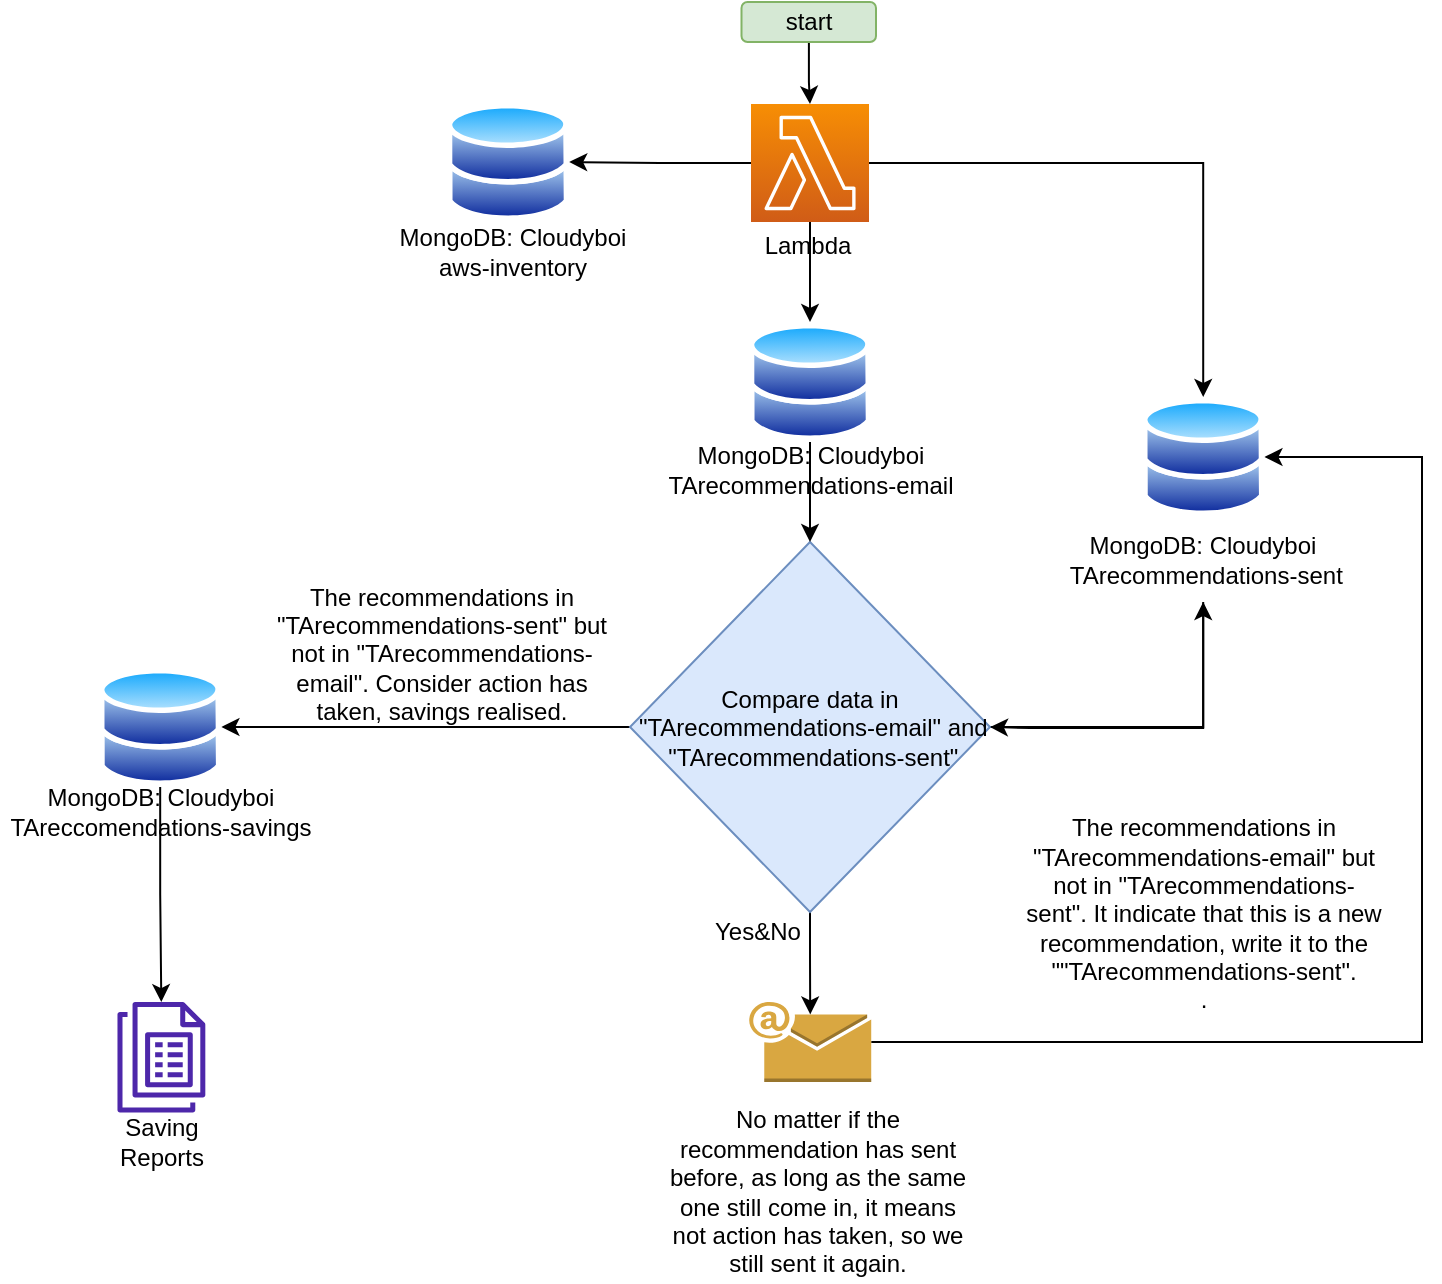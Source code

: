 <mxfile version="21.6.5" type="github">
  <diagram name="Page-1" id="t_iNMAhHm-LLwGjUOS0Z">
    <mxGraphModel dx="1562" dy="820" grid="1" gridSize="10" guides="1" tooltips="1" connect="1" arrows="1" fold="1" page="1" pageScale="1" pageWidth="827" pageHeight="1169" math="0" shadow="0">
      <root>
        <mxCell id="0" />
        <mxCell id="1" parent="0" />
        <mxCell id="uKiwIMg_ENKwP3-ejCBC-64" style="edgeStyle=orthogonalEdgeStyle;rounded=0;orthogonalLoop=1;jettySize=auto;html=1;entryX=0.5;entryY=0;entryDx=0;entryDy=0;" parent="1" source="zD13dyGdP_NljmLLcGju-5" target="uKiwIMg_ENKwP3-ejCBC-36" edge="1">
          <mxGeometry relative="1" as="geometry" />
        </mxCell>
        <mxCell id="uKiwIMg_ENKwP3-ejCBC-70" style="edgeStyle=orthogonalEdgeStyle;rounded=0;orthogonalLoop=1;jettySize=auto;html=1;" parent="1" source="zD13dyGdP_NljmLLcGju-5" target="zD13dyGdP_NljmLLcGju-6" edge="1">
          <mxGeometry relative="1" as="geometry" />
        </mxCell>
        <mxCell id="zD13dyGdP_NljmLLcGju-6" value="" style="image;aspect=fixed;perimeter=ellipsePerimeter;html=1;align=center;shadow=0;dashed=0;spacingTop=3;image=img/lib/active_directory/databases.svg;" parent="1" vertex="1">
          <mxGeometry x="232.39" y="400" width="61.22" height="60" as="geometry" />
        </mxCell>
        <mxCell id="uKiwIMg_ENKwP3-ejCBC-106" style="edgeStyle=orthogonalEdgeStyle;rounded=0;orthogonalLoop=1;jettySize=auto;html=1;entryX=1;entryY=0.5;entryDx=0;entryDy=0;" parent="1" source="zD13dyGdP_NljmLLcGju-7" target="uKiwIMg_ENKwP3-ejCBC-36" edge="1">
          <mxGeometry relative="1" as="geometry">
            <Array as="points">
              <mxPoint x="720" y="870" />
              <mxPoint x="720" y="578" />
            </Array>
          </mxGeometry>
        </mxCell>
        <mxCell id="zD13dyGdP_NljmLLcGju-7" value="" style="outlineConnect=0;dashed=0;verticalLabelPosition=bottom;verticalAlign=top;align=center;html=1;shape=mxgraph.aws3.email;fillColor=#D9A741;gradientColor=none;" parent="1" vertex="1">
          <mxGeometry x="383.61" y="850" width="61" height="40" as="geometry" />
        </mxCell>
        <mxCell id="zD13dyGdP_NljmLLcGju-16" value="" style="sketch=0;outlineConnect=0;fontColor=#232F3E;gradientColor=none;fillColor=#4D27AA;strokeColor=none;dashed=0;verticalLabelPosition=bottom;verticalAlign=top;align=center;html=1;fontSize=12;fontStyle=0;aspect=fixed;pointerEvents=1;shape=mxgraph.aws4.quicksight_paginated_reports;" parent="1" vertex="1">
          <mxGeometry x="67.74" y="850" width="43.92" height="55.25" as="geometry" />
        </mxCell>
        <mxCell id="zD13dyGdP_NljmLLcGju-23" value="Lambda" style="text;strokeColor=none;align=center;fillColor=none;html=1;verticalAlign=middle;whiteSpace=wrap;rounded=0;" parent="1" vertex="1">
          <mxGeometry x="383" y="457.25" width="60" height="30" as="geometry" />
        </mxCell>
        <mxCell id="zD13dyGdP_NljmLLcGju-26" value="Saving Reports" style="text;strokeColor=none;align=center;fillColor=none;html=1;verticalAlign=middle;whiteSpace=wrap;rounded=0;" parent="1" vertex="1">
          <mxGeometry x="59.7" y="905.25" width="60" height="30" as="geometry" />
        </mxCell>
        <mxCell id="uKiwIMg_ENKwP3-ejCBC-36" value="" style="image;aspect=fixed;perimeter=ellipsePerimeter;html=1;align=center;shadow=0;dashed=0;spacingTop=3;image=img/lib/active_directory/databases.svg;" parent="1" vertex="1">
          <mxGeometry x="580" y="547.5" width="61.22" height="60" as="geometry" />
        </mxCell>
        <mxCell id="cKhrbMnt3Jq6xuE_MXuX-2" style="edgeStyle=orthogonalEdgeStyle;shape=connector;rounded=0;orthogonalLoop=1;jettySize=auto;html=1;entryX=1;entryY=0.5;entryDx=0;entryDy=0;labelBackgroundColor=default;strokeColor=default;fontFamily=Helvetica;fontSize=11;fontColor=default;endArrow=classic;" parent="1" source="uKiwIMg_ENKwP3-ejCBC-37" target="uKiwIMg_ENKwP3-ejCBC-76" edge="1">
          <mxGeometry relative="1" as="geometry">
            <Array as="points">
              <mxPoint x="611" y="713" />
              <mxPoint x="524" y="713" />
            </Array>
          </mxGeometry>
        </mxCell>
        <mxCell id="uKiwIMg_ENKwP3-ejCBC-37" value="MongoDB: Cloudyboi&lt;br&gt;&amp;nbsp;TArecommendations-sent" style="text;strokeColor=none;align=center;fillColor=none;html=1;verticalAlign=middle;whiteSpace=wrap;rounded=0;" parent="1" vertex="1">
          <mxGeometry x="535.91" y="607.5" width="149.39" height="42.5" as="geometry" />
        </mxCell>
        <mxCell id="uKiwIMg_ENKwP3-ejCBC-65" value="The recommendations&amp;nbsp;in &quot;TArecommendations-sent&quot;&amp;nbsp;but not in &quot;TArecommendations-email&quot;. Consider action has taken, savings realised." style="text;strokeColor=none;align=center;fillColor=none;html=1;verticalAlign=middle;whiteSpace=wrap;rounded=0;" parent="1" vertex="1">
          <mxGeometry x="140" y="620" width="180" height="111.44" as="geometry" />
        </mxCell>
        <mxCell id="uKiwIMg_ENKwP3-ejCBC-75" value="" style="endArrow=classic;html=1;rounded=0;" parent="1" source="zD13dyGdP_NljmLLcGju-5" edge="1">
          <mxGeometry width="50" height="50" relative="1" as="geometry">
            <mxPoint x="413" y="470" as="sourcePoint" />
            <mxPoint x="414" y="510" as="targetPoint" />
            <Array as="points" />
          </mxGeometry>
        </mxCell>
        <mxCell id="uKiwIMg_ENKwP3-ejCBC-102" style="edgeStyle=orthogonalEdgeStyle;rounded=0;orthogonalLoop=1;jettySize=auto;html=1;entryX=0.5;entryY=0.155;entryDx=0;entryDy=0;entryPerimeter=0;" parent="1" source="uKiwIMg_ENKwP3-ejCBC-76" target="zD13dyGdP_NljmLLcGju-7" edge="1">
          <mxGeometry relative="1" as="geometry" />
        </mxCell>
        <mxCell id="uKiwIMg_ENKwP3-ejCBC-114" style="edgeStyle=orthogonalEdgeStyle;rounded=0;orthogonalLoop=1;jettySize=auto;html=1;entryX=1;entryY=0.5;entryDx=0;entryDy=0;" parent="1" source="uKiwIMg_ENKwP3-ejCBC-76" target="uKiwIMg_ENKwP3-ejCBC-113" edge="1">
          <mxGeometry relative="1" as="geometry" />
        </mxCell>
        <mxCell id="d0PW3s7-pqyZAA4XoYst-7" style="edgeStyle=orthogonalEdgeStyle;rounded=0;orthogonalLoop=1;jettySize=auto;html=1;entryX=0.5;entryY=1;entryDx=0;entryDy=0;" edge="1" parent="1" source="uKiwIMg_ENKwP3-ejCBC-76" target="uKiwIMg_ENKwP3-ejCBC-37">
          <mxGeometry relative="1" as="geometry" />
        </mxCell>
        <mxCell id="uKiwIMg_ENKwP3-ejCBC-76" value="Compare data in&lt;br&gt;&amp;nbsp;&quot;TArecommendations-email&quot; and&lt;br&gt;&amp;nbsp;&quot;TArecommendations-sent&quot;" style="rhombus;whiteSpace=wrap;html=1;fillColor=#dae8fc;strokeColor=#6c8ebf;" parent="1" vertex="1">
          <mxGeometry x="324" y="620" width="180" height="185" as="geometry" />
        </mxCell>
        <mxCell id="uKiwIMg_ENKwP3-ejCBC-86" value="" style="endArrow=classic;html=1;rounded=0;" parent="1" target="zD13dyGdP_NljmLLcGju-5" edge="1">
          <mxGeometry width="50" height="50" relative="1" as="geometry">
            <mxPoint x="413" y="430" as="sourcePoint" />
            <mxPoint x="413" y="495" as="targetPoint" />
            <Array as="points" />
          </mxGeometry>
        </mxCell>
        <mxCell id="zD13dyGdP_NljmLLcGju-5" value="" style="sketch=0;points=[[0,0,0],[0.25,0,0],[0.5,0,0],[0.75,0,0],[1,0,0],[0,1,0],[0.25,1,0],[0.5,1,0],[0.75,1,0],[1,1,0],[0,0.25,0],[0,0.5,0],[0,0.75,0],[1,0.25,0],[1,0.5,0],[1,0.75,0]];outlineConnect=0;fontColor=#232F3E;gradientColor=#F78E04;gradientDirection=north;fillColor=#D05C17;strokeColor=#ffffff;dashed=0;verticalLabelPosition=bottom;verticalAlign=top;align=center;html=1;fontSize=12;fontStyle=0;aspect=fixed;shape=mxgraph.aws4.resourceIcon;resIcon=mxgraph.aws4.lambda;" parent="1" vertex="1">
          <mxGeometry x="384.5" y="401" width="59" height="59" as="geometry" />
        </mxCell>
        <mxCell id="uKiwIMg_ENKwP3-ejCBC-103" value="Yes&amp;amp;No" style="text;strokeColor=none;align=center;fillColor=none;html=1;verticalAlign=middle;whiteSpace=wrap;rounded=0;" parent="1" vertex="1">
          <mxGeometry x="358" y="800" width="60" height="30" as="geometry" />
        </mxCell>
        <mxCell id="uKiwIMg_ENKwP3-ejCBC-110" value="No matter if the recommendation has sent before, as long as the same one still come in, it means not action has taken, so we still sent it again." style="text;strokeColor=none;align=center;fillColor=none;html=1;verticalAlign=middle;whiteSpace=wrap;rounded=0;" parent="1" vertex="1">
          <mxGeometry x="342.3" y="900" width="152" height="90" as="geometry" />
        </mxCell>
        <mxCell id="uKiwIMg_ENKwP3-ejCBC-122" style="edgeStyle=orthogonalEdgeStyle;rounded=0;orthogonalLoop=1;jettySize=auto;html=1;" parent="1" source="uKiwIMg_ENKwP3-ejCBC-113" target="zD13dyGdP_NljmLLcGju-16" edge="1">
          <mxGeometry relative="1" as="geometry" />
        </mxCell>
        <mxCell id="uKiwIMg_ENKwP3-ejCBC-113" value="" style="image;aspect=fixed;perimeter=ellipsePerimeter;html=1;align=center;shadow=0;dashed=0;spacingTop=3;image=img/lib/active_directory/databases.svg;" parent="1" vertex="1">
          <mxGeometry x="58.48" y="682.5" width="61.22" height="60" as="geometry" />
        </mxCell>
        <mxCell id="uKiwIMg_ENKwP3-ejCBC-117" value="MongoDB: Cloudyboi&lt;br&gt;aws-inventory" style="text;strokeColor=none;align=center;fillColor=none;html=1;verticalAlign=middle;whiteSpace=wrap;rounded=0;" parent="1" vertex="1">
          <mxGeometry x="184.89" y="460" width="160.61" height="30" as="geometry" />
        </mxCell>
        <mxCell id="uKiwIMg_ENKwP3-ejCBC-115" value="MongoDB: Cloudyboi&lt;br&gt;TAreccomendations-savings" style="text;strokeColor=none;align=center;fillColor=none;html=1;verticalAlign=middle;whiteSpace=wrap;rounded=0;" parent="1" vertex="1">
          <mxGeometry x="9.39" y="740" width="160.61" height="30" as="geometry" />
        </mxCell>
        <mxCell id="uKiwIMg_ENKwP3-ejCBC-126" style="edgeStyle=orthogonalEdgeStyle;rounded=0;orthogonalLoop=1;jettySize=auto;html=1;" parent="1" source="uKiwIMg_ENKwP3-ejCBC-123" target="zD13dyGdP_NljmLLcGju-5" edge="1">
          <mxGeometry relative="1" as="geometry" />
        </mxCell>
        <mxCell id="uKiwIMg_ENKwP3-ejCBC-123" value="start" style="rounded=1;whiteSpace=wrap;html=1;fillColor=#d5e8d4;strokeColor=#82b366;" parent="1" vertex="1">
          <mxGeometry x="379.75" y="350" width="67.25" height="20" as="geometry" />
        </mxCell>
        <mxCell id="cKhrbMnt3Jq6xuE_MXuX-1" style="edgeStyle=orthogonalEdgeStyle;rounded=0;orthogonalLoop=1;jettySize=auto;html=1;exitX=0.5;exitY=1;exitDx=0;exitDy=0;" parent="1" edge="1">
          <mxGeometry relative="1" as="geometry">
            <mxPoint x="711.22" y="930" as="sourcePoint" />
            <mxPoint x="711.22" y="930" as="targetPoint" />
          </mxGeometry>
        </mxCell>
        <mxCell id="d0PW3s7-pqyZAA4XoYst-1" value="MongoDB: Cloudyboi&lt;br&gt;TArecommendations-email" style="text;strokeColor=none;align=center;fillColor=none;html=1;verticalAlign=middle;whiteSpace=wrap;rounded=0;" vertex="1" parent="1">
          <mxGeometry x="333.69" y="568.5" width="160.61" height="30" as="geometry" />
        </mxCell>
        <mxCell id="d0PW3s7-pqyZAA4XoYst-4" style="edgeStyle=orthogonalEdgeStyle;rounded=0;orthogonalLoop=1;jettySize=auto;html=1;entryX=0.5;entryY=0;entryDx=0;entryDy=0;" edge="1" parent="1" source="d0PW3s7-pqyZAA4XoYst-3" target="uKiwIMg_ENKwP3-ejCBC-76">
          <mxGeometry relative="1" as="geometry" />
        </mxCell>
        <mxCell id="d0PW3s7-pqyZAA4XoYst-3" value="" style="image;aspect=fixed;perimeter=ellipsePerimeter;html=1;align=center;shadow=0;dashed=0;spacingTop=3;image=img/lib/active_directory/databases.svg;direction=east;" vertex="1" parent="1">
          <mxGeometry x="383.39" y="510" width="61.22" height="60" as="geometry" />
        </mxCell>
        <mxCell id="d0PW3s7-pqyZAA4XoYst-5" value="The recommendations&amp;nbsp;in &quot;TArecommendations-email&quot;&amp;nbsp;but not in &quot;TArecommendations-sent&quot;. It indicate that this is a new recommendation, write it to the &quot;&quot;TArecommendations-sent&quot;.&lt;br&gt;." style="text;strokeColor=none;align=center;fillColor=none;html=1;verticalAlign=middle;whiteSpace=wrap;rounded=0;" vertex="1" parent="1">
          <mxGeometry x="520.61" y="750" width="180" height="111.44" as="geometry" />
        </mxCell>
      </root>
    </mxGraphModel>
  </diagram>
</mxfile>
